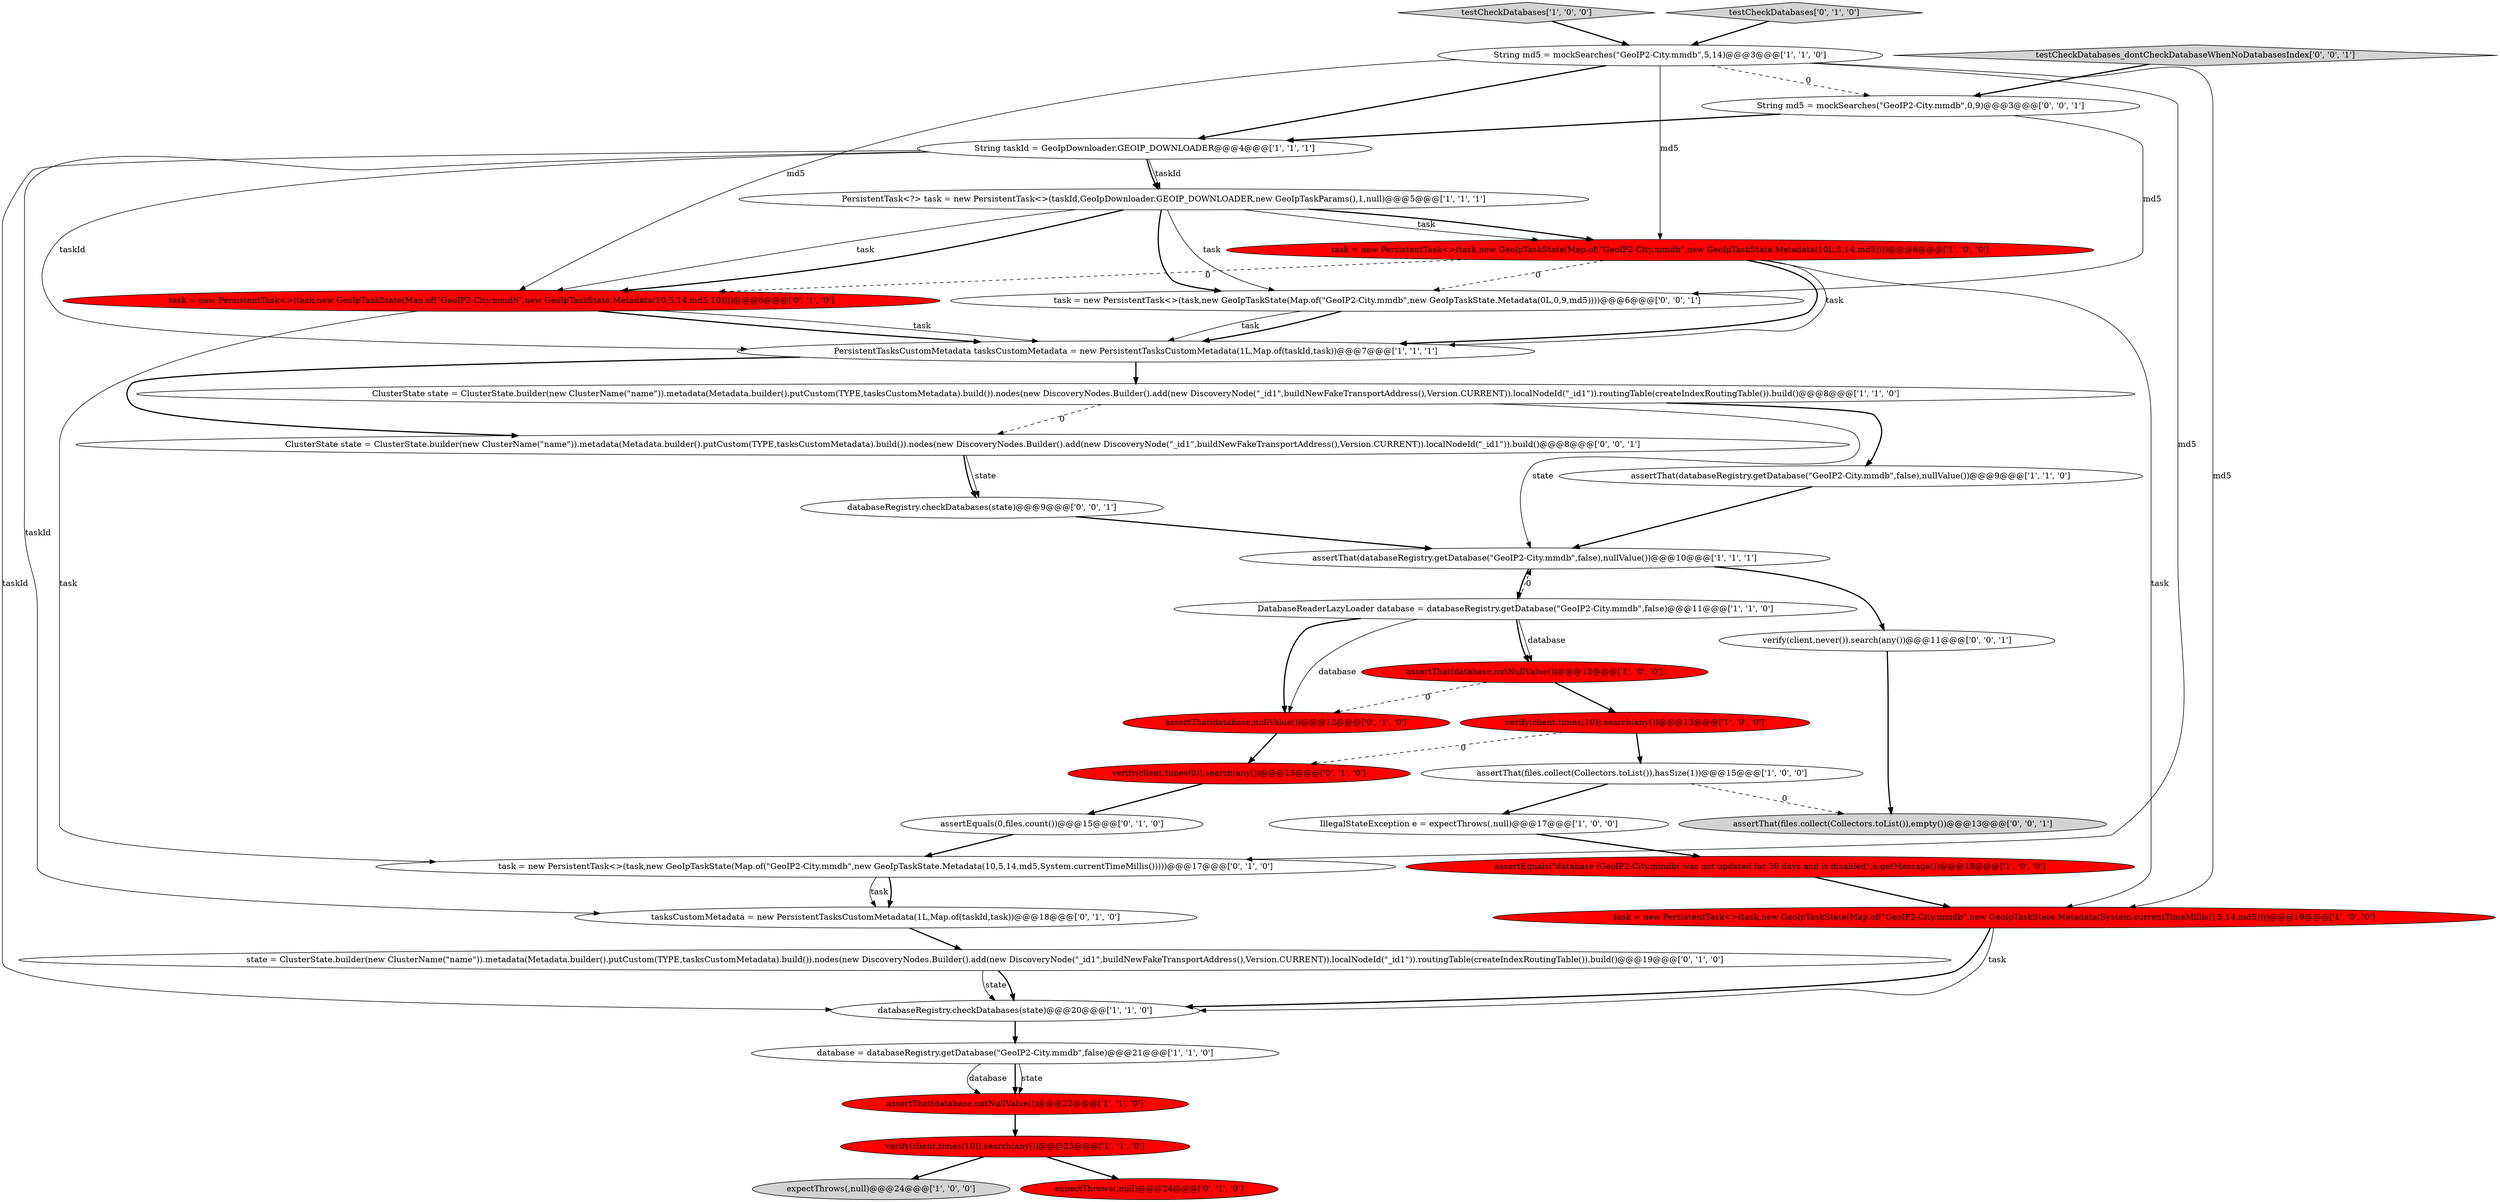 digraph {
2 [style = filled, label = "task = new PersistentTask<>(task,new GeoIpTaskState(Map.of(\"GeoIP2-City.mmdb\",new GeoIpTaskState.Metadata(System.currentTimeMillis(),5,14,md5))))@@@19@@@['1', '0', '0']", fillcolor = red, shape = ellipse image = "AAA1AAABBB1BBB"];
25 [style = filled, label = "tasksCustomMetadata = new PersistentTasksCustomMetadata(1L,Map.of(taskId,task))@@@18@@@['0', '1', '0']", fillcolor = white, shape = ellipse image = "AAA0AAABBB2BBB"];
13 [style = filled, label = "PersistentTasksCustomMetadata tasksCustomMetadata = new PersistentTasksCustomMetadata(1L,Map.of(taskId,task))@@@7@@@['1', '1', '1']", fillcolor = white, shape = ellipse image = "AAA0AAABBB1BBB"];
20 [style = filled, label = "expectThrows(,null)@@@24@@@['1', '0', '0']", fillcolor = lightgray, shape = ellipse image = "AAA0AAABBB1BBB"];
19 [style = filled, label = "databaseRegistry.checkDatabases(state)@@@20@@@['1', '1', '0']", fillcolor = white, shape = ellipse image = "AAA0AAABBB1BBB"];
6 [style = filled, label = "task = new PersistentTask<>(task,new GeoIpTaskState(Map.of(\"GeoIP2-City.mmdb\",new GeoIpTaskState.Metadata(10L,5,14,md5))))@@@6@@@['1', '0', '0']", fillcolor = red, shape = ellipse image = "AAA1AAABBB1BBB"];
27 [style = filled, label = "state = ClusterState.builder(new ClusterName(\"name\")).metadata(Metadata.builder().putCustom(TYPE,tasksCustomMetadata).build()).nodes(new DiscoveryNodes.Builder().add(new DiscoveryNode(\"_id1\",buildNewFakeTransportAddress(),Version.CURRENT)).localNodeId(\"_id1\")).routingTable(createIndexRoutingTable()).build()@@@19@@@['0', '1', '0']", fillcolor = white, shape = ellipse image = "AAA0AAABBB2BBB"];
18 [style = filled, label = "verify(client,times(10)).search(any())@@@13@@@['1', '0', '0']", fillcolor = red, shape = ellipse image = "AAA1AAABBB1BBB"];
21 [style = filled, label = "task = new PersistentTask<>(task,new GeoIpTaskState(Map.of(\"GeoIP2-City.mmdb\",new GeoIpTaskState.Metadata(10,5,14,md5,10))))@@@6@@@['0', '1', '0']", fillcolor = red, shape = ellipse image = "AAA1AAABBB2BBB"];
17 [style = filled, label = "testCheckDatabases['1', '0', '0']", fillcolor = lightgray, shape = diamond image = "AAA0AAABBB1BBB"];
26 [style = filled, label = "testCheckDatabases['0', '1', '0']", fillcolor = lightgray, shape = diamond image = "AAA0AAABBB2BBB"];
34 [style = filled, label = "String md5 = mockSearches(\"GeoIP2-City.mmdb\",0,9)@@@3@@@['0', '0', '1']", fillcolor = white, shape = ellipse image = "AAA0AAABBB3BBB"];
35 [style = filled, label = "databaseRegistry.checkDatabases(state)@@@9@@@['0', '0', '1']", fillcolor = white, shape = ellipse image = "AAA0AAABBB3BBB"];
9 [style = filled, label = "database = databaseRegistry.getDatabase(\"GeoIP2-City.mmdb\",false)@@@21@@@['1', '1', '0']", fillcolor = white, shape = ellipse image = "AAA0AAABBB1BBB"];
29 [style = filled, label = "expectThrows(,null)@@@24@@@['0', '1', '0']", fillcolor = red, shape = ellipse image = "AAA1AAABBB2BBB"];
28 [style = filled, label = "assertThat(database,nullValue())@@@12@@@['0', '1', '0']", fillcolor = red, shape = ellipse image = "AAA1AAABBB2BBB"];
31 [style = filled, label = "task = new PersistentTask<>(task,new GeoIpTaskState(Map.of(\"GeoIP2-City.mmdb\",new GeoIpTaskState.Metadata(0L,0,9,md5))))@@@6@@@['0', '0', '1']", fillcolor = white, shape = ellipse image = "AAA0AAABBB3BBB"];
7 [style = filled, label = "assertThat(databaseRegistry.getDatabase(\"GeoIP2-City.mmdb\",false),nullValue())@@@10@@@['1', '1', '1']", fillcolor = white, shape = ellipse image = "AAA0AAABBB1BBB"];
11 [style = filled, label = "String taskId = GeoIpDownloader.GEOIP_DOWNLOADER@@@4@@@['1', '1', '1']", fillcolor = white, shape = ellipse image = "AAA0AAABBB1BBB"];
22 [style = filled, label = "assertEquals(0,files.count())@@@15@@@['0', '1', '0']", fillcolor = white, shape = ellipse image = "AAA0AAABBB2BBB"];
4 [style = filled, label = "verify(client,times(10)).search(any())@@@23@@@['1', '1', '0']", fillcolor = red, shape = ellipse image = "AAA1AAABBB1BBB"];
10 [style = filled, label = "IllegalStateException e = expectThrows(,null)@@@17@@@['1', '0', '0']", fillcolor = white, shape = ellipse image = "AAA0AAABBB1BBB"];
3 [style = filled, label = "PersistentTask<?> task = new PersistentTask<>(taskId,GeoIpDownloader.GEOIP_DOWNLOADER,new GeoIpTaskParams(),1,null)@@@5@@@['1', '1', '1']", fillcolor = white, shape = ellipse image = "AAA0AAABBB1BBB"];
12 [style = filled, label = "DatabaseReaderLazyLoader database = databaseRegistry.getDatabase(\"GeoIP2-City.mmdb\",false)@@@11@@@['1', '1', '0']", fillcolor = white, shape = ellipse image = "AAA0AAABBB1BBB"];
30 [style = filled, label = "testCheckDatabases_dontCheckDatabaseWhenNoDatabasesIndex['0', '0', '1']", fillcolor = lightgray, shape = diamond image = "AAA0AAABBB3BBB"];
8 [style = filled, label = "assertEquals(\"database (GeoIP2-City.mmdb( was not updated for 30 days and is disabled\",e.getMessage())@@@18@@@['1', '0', '0']", fillcolor = red, shape = ellipse image = "AAA1AAABBB1BBB"];
14 [style = filled, label = "assertThat(database,notNullValue())@@@22@@@['1', '1', '0']", fillcolor = red, shape = ellipse image = "AAA1AAABBB1BBB"];
0 [style = filled, label = "assertThat(files.collect(Collectors.toList()),hasSize(1))@@@15@@@['1', '0', '0']", fillcolor = white, shape = ellipse image = "AAA0AAABBB1BBB"];
16 [style = filled, label = "ClusterState state = ClusterState.builder(new ClusterName(\"name\")).metadata(Metadata.builder().putCustom(TYPE,tasksCustomMetadata).build()).nodes(new DiscoveryNodes.Builder().add(new DiscoveryNode(\"_id1\",buildNewFakeTransportAddress(),Version.CURRENT)).localNodeId(\"_id1\")).routingTable(createIndexRoutingTable()).build()@@@8@@@['1', '1', '0']", fillcolor = white, shape = ellipse image = "AAA0AAABBB1BBB"];
1 [style = filled, label = "assertThat(databaseRegistry.getDatabase(\"GeoIP2-City.mmdb\",false),nullValue())@@@9@@@['1', '1', '0']", fillcolor = white, shape = ellipse image = "AAA0AAABBB1BBB"];
5 [style = filled, label = "assertThat(database,notNullValue())@@@12@@@['1', '0', '0']", fillcolor = red, shape = ellipse image = "AAA1AAABBB1BBB"];
32 [style = filled, label = "ClusterState state = ClusterState.builder(new ClusterName(\"name\")).metadata(Metadata.builder().putCustom(TYPE,tasksCustomMetadata).build()).nodes(new DiscoveryNodes.Builder().add(new DiscoveryNode(\"_id1\",buildNewFakeTransportAddress(),Version.CURRENT)).localNodeId(\"_id1\")).build()@@@8@@@['0', '0', '1']", fillcolor = white, shape = ellipse image = "AAA0AAABBB3BBB"];
24 [style = filled, label = "verify(client,times(0)).search(any())@@@13@@@['0', '1', '0']", fillcolor = red, shape = ellipse image = "AAA1AAABBB2BBB"];
15 [style = filled, label = "String md5 = mockSearches(\"GeoIP2-City.mmdb\",5,14)@@@3@@@['1', '1', '0']", fillcolor = white, shape = ellipse image = "AAA0AAABBB1BBB"];
33 [style = filled, label = "assertThat(files.collect(Collectors.toList()),empty())@@@13@@@['0', '0', '1']", fillcolor = lightgray, shape = ellipse image = "AAA0AAABBB3BBB"];
36 [style = filled, label = "verify(client,never()).search(any())@@@11@@@['0', '0', '1']", fillcolor = white, shape = ellipse image = "AAA0AAABBB3BBB"];
23 [style = filled, label = "task = new PersistentTask<>(task,new GeoIpTaskState(Map.of(\"GeoIP2-City.mmdb\",new GeoIpTaskState.Metadata(10,5,14,md5,System.currentTimeMillis()))))@@@17@@@['0', '1', '0']", fillcolor = white, shape = ellipse image = "AAA0AAABBB2BBB"];
32->35 [style = bold, label=""];
15->23 [style = solid, label="md5"];
6->21 [style = dashed, label="0"];
23->25 [style = bold, label=""];
15->34 [style = dashed, label="0"];
2->19 [style = bold, label=""];
13->32 [style = bold, label=""];
16->32 [style = dashed, label="0"];
12->5 [style = bold, label=""];
12->28 [style = bold, label=""];
11->3 [style = solid, label="taskId"];
7->12 [style = bold, label=""];
3->31 [style = bold, label=""];
15->6 [style = solid, label="md5"];
34->31 [style = solid, label="md5"];
31->13 [style = bold, label=""];
32->35 [style = solid, label="state"];
3->6 [style = bold, label=""];
6->2 [style = solid, label="task"];
6->31 [style = dashed, label="0"];
4->29 [style = bold, label=""];
5->18 [style = bold, label=""];
30->34 [style = bold, label=""];
11->25 [style = solid, label="taskId"];
24->22 [style = bold, label=""];
36->33 [style = bold, label=""];
1->7 [style = bold, label=""];
22->23 [style = bold, label=""];
13->16 [style = bold, label=""];
34->11 [style = bold, label=""];
21->23 [style = solid, label="task"];
9->14 [style = solid, label="database"];
11->13 [style = solid, label="taskId"];
16->7 [style = solid, label="state"];
3->21 [style = solid, label="task"];
23->25 [style = solid, label="task"];
25->27 [style = bold, label=""];
12->5 [style = solid, label="database"];
0->10 [style = bold, label=""];
27->19 [style = solid, label="state"];
31->13 [style = solid, label="task"];
5->28 [style = dashed, label="0"];
15->11 [style = bold, label=""];
10->8 [style = bold, label=""];
8->2 [style = bold, label=""];
16->1 [style = bold, label=""];
11->3 [style = bold, label=""];
19->9 [style = bold, label=""];
21->13 [style = solid, label="task"];
2->19 [style = solid, label="task"];
6->13 [style = bold, label=""];
15->21 [style = solid, label="md5"];
0->33 [style = dashed, label="0"];
11->19 [style = solid, label="taskId"];
26->15 [style = bold, label=""];
4->20 [style = bold, label=""];
17->15 [style = bold, label=""];
9->14 [style = bold, label=""];
28->24 [style = bold, label=""];
3->21 [style = bold, label=""];
18->24 [style = dashed, label="0"];
3->31 [style = solid, label="task"];
27->19 [style = bold, label=""];
12->7 [style = dashed, label="0"];
12->28 [style = solid, label="database"];
15->2 [style = solid, label="md5"];
9->14 [style = solid, label="state"];
35->7 [style = bold, label=""];
18->0 [style = bold, label=""];
3->6 [style = solid, label="task"];
7->36 [style = bold, label=""];
6->13 [style = solid, label="task"];
21->13 [style = bold, label=""];
14->4 [style = bold, label=""];
}
